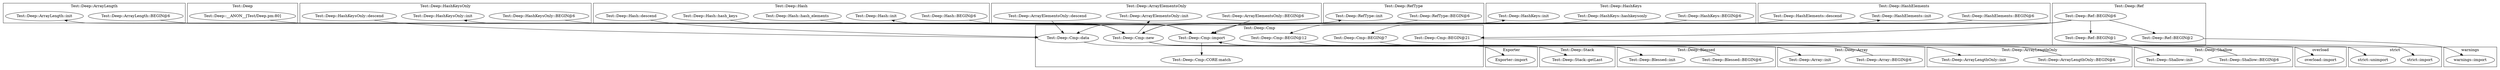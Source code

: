 digraph {
graph [overlap=false]
subgraph cluster_Test_Deep_ArrayLength {
	label="Test::Deep::ArrayLength";
	"Test::Deep::ArrayLength::init";
	"Test::Deep::ArrayLength::BEGIN@6";
}
subgraph cluster_Test_Deep {
	label="Test::Deep";
	"Test::Deep::__ANON__[Test/Deep.pm:80]";
}
subgraph cluster_Test_Deep_HashKeysOnly {
	label="Test::Deep::HashKeysOnly";
	"Test::Deep::HashKeysOnly::BEGIN@6";
	"Test::Deep::HashKeysOnly::descend";
	"Test::Deep::HashKeysOnly::init";
}
subgraph cluster_warnings {
	label="warnings";
	"warnings::import";
}
subgraph cluster_overload {
	label="overload";
	"overload::import";
}
subgraph cluster_strict {
	label="strict";
	"strict::import";
	"strict::unimport";
}
subgraph cluster_Test_Deep_Ref {
	label="Test::Deep::Ref";
	"Test::Deep::Ref::BEGIN@6";
	"Test::Deep::Ref::BEGIN@2";
	"Test::Deep::Ref::BEGIN@1";
}
subgraph cluster_Test_Deep_Hash {
	label="Test::Deep::Hash";
	"Test::Deep::Hash::hash_elements";
	"Test::Deep::Hash::hash_keys";
	"Test::Deep::Hash::init";
	"Test::Deep::Hash::BEGIN@6";
	"Test::Deep::Hash::descend";
}
subgraph cluster_Test_Deep_ArrayElementsOnly {
	label="Test::Deep::ArrayElementsOnly";
	"Test::Deep::ArrayElementsOnly::descend";
	"Test::Deep::ArrayElementsOnly::init";
	"Test::Deep::ArrayElementsOnly::BEGIN@6";
}
subgraph cluster_Test_Deep_RefType {
	label="Test::Deep::RefType";
	"Test::Deep::RefType::init";
	"Test::Deep::RefType::BEGIN@6";
}
subgraph cluster_Test_Deep_HashKeys {
	label="Test::Deep::HashKeys";
	"Test::Deep::HashKeys::hashkeysonly";
	"Test::Deep::HashKeys::init";
	"Test::Deep::HashKeys::BEGIN@6";
}
subgraph cluster_Test_Deep_Cmp {
	label="Test::Deep::Cmp";
	"Test::Deep::Cmp::BEGIN@12";
	"Test::Deep::Cmp::data";
	"Test::Deep::Cmp::import";
	"Test::Deep::Cmp::BEGIN@21";
	"Test::Deep::Cmp::CORE:match";
	"Test::Deep::Cmp::new";
	"Test::Deep::Cmp::BEGIN@7";
}
subgraph cluster_Test_Deep_HashElements {
	label="Test::Deep::HashElements";
	"Test::Deep::HashElements::descend";
	"Test::Deep::HashElements::BEGIN@6";
	"Test::Deep::HashElements::init";
}
subgraph cluster_Test_Deep_Blessed {
	label="Test::Deep::Blessed";
	"Test::Deep::Blessed::BEGIN@6";
	"Test::Deep::Blessed::init";
}
subgraph cluster_Test_Deep_Stack {
	label="Test::Deep::Stack";
	"Test::Deep::Stack::getLast";
}
subgraph cluster_Exporter {
	label="Exporter";
	"Exporter::import";
}
subgraph cluster_Test_Deep_Array {
	label="Test::Deep::Array";
	"Test::Deep::Array::BEGIN@6";
	"Test::Deep::Array::init";
}
subgraph cluster_Test_Deep_ArrayLengthOnly {
	label="Test::Deep::ArrayLengthOnly";
	"Test::Deep::ArrayLengthOnly::init";
	"Test::Deep::ArrayLengthOnly::BEGIN@6";
}
subgraph cluster_Test_Deep_Shallow {
	label="Test::Deep::Shallow";
	"Test::Deep::Shallow::init";
	"Test::Deep::Shallow::BEGIN@6";
}
"Test::Deep::Cmp::import" -> "Test::Deep::Cmp::CORE:match";
"Test::Deep::Cmp::new" -> "Test::Deep::HashKeys::init";
"Test::Deep::Cmp::new" -> "Test::Deep::RefType::init";
"Test::Deep::ArrayElementsOnly::descend" -> "Test::Deep::Cmp::data";
"Test::Deep::HashKeysOnly::descend" -> "Test::Deep::Cmp::data";
"Test::Deep::HashElements::descend" -> "Test::Deep::Cmp::data";
"Test::Deep::Hash::descend" -> "Test::Deep::Cmp::data";
"Test::Deep::Ref::BEGIN@6" -> "Test::Deep::Cmp::BEGIN@12";
"Test::Deep::Cmp::data" -> "Test::Deep::Stack::getLast";
"Test::Deep::Cmp::BEGIN@12" -> "Exporter::import";
"Test::Deep::Hash::hash_elements" -> "Test::Deep::Cmp::new";
"Test::Deep::Hash::hash_keys" -> "Test::Deep::Cmp::new";
"Test::Deep::HashKeys::hashkeysonly" -> "Test::Deep::Cmp::new";
"Test::Deep::__ANON__[Test/Deep.pm:80]" -> "Test::Deep::Cmp::new";
"Test::Deep::Cmp::BEGIN@21" -> "strict::unimport";
"Test::Deep::Cmp::new" -> "Test::Deep::ArrayLength::init";
"Test::Deep::HashKeysOnly::BEGIN@6" -> "Test::Deep::Cmp::import";
"Test::Deep::Array::BEGIN@6" -> "Test::Deep::Cmp::import";
"Test::Deep::Ref::BEGIN@6" -> "Test::Deep::Cmp::import";
"Test::Deep::ArrayLength::BEGIN@6" -> "Test::Deep::Cmp::import";
"Test::Deep::Blessed::BEGIN@6" -> "Test::Deep::Cmp::import";
"Test::Deep::HashElements::BEGIN@6" -> "Test::Deep::Cmp::import";
"Test::Deep::Hash::BEGIN@6" -> "Test::Deep::Cmp::import";
"Test::Deep::Shallow::BEGIN@6" -> "Test::Deep::Cmp::import";
"Test::Deep::ArrayLengthOnly::BEGIN@6" -> "Test::Deep::Cmp::import";
"Test::Deep::ArrayElementsOnly::BEGIN@6" -> "Test::Deep::Cmp::import";
"Test::Deep::HashKeys::BEGIN@6" -> "Test::Deep::Cmp::import";
"Test::Deep::RefType::BEGIN@6" -> "Test::Deep::Cmp::import";
"Test::Deep::Cmp::BEGIN@7" -> "overload::import";
"Test::Deep::Cmp::new" -> "Test::Deep::HashElements::init";
"Test::Deep::Ref::BEGIN@2" -> "warnings::import";
"Test::Deep::Cmp::new" -> "Test::Deep::ArrayElementsOnly::init";
"Test::Deep::Cmp::new" -> "Test::Deep::Shallow::init";
"Test::Deep::Cmp::new" -> "Test::Deep::HashKeysOnly::init";
"Test::Deep::Ref::BEGIN@6" -> "Test::Deep::Ref::BEGIN@1";
"Test::Deep::Ref::BEGIN@6" -> "Test::Deep::Cmp::BEGIN@7";
"Test::Deep::Cmp::new" -> "Test::Deep::Hash::init";
"Test::Deep::Ref::BEGIN@6" -> "Test::Deep::Cmp::BEGIN@21";
"Test::Deep::Cmp::new" -> "Test::Deep::Array::init";
"Test::Deep::Cmp::new" -> "Test::Deep::Blessed::init";
"Test::Deep::Ref::BEGIN@6" -> "Test::Deep::Ref::BEGIN@2";
"Test::Deep::Ref::BEGIN@1" -> "strict::import";
"Test::Deep::Cmp::new" -> "Test::Deep::ArrayLengthOnly::init";
}
